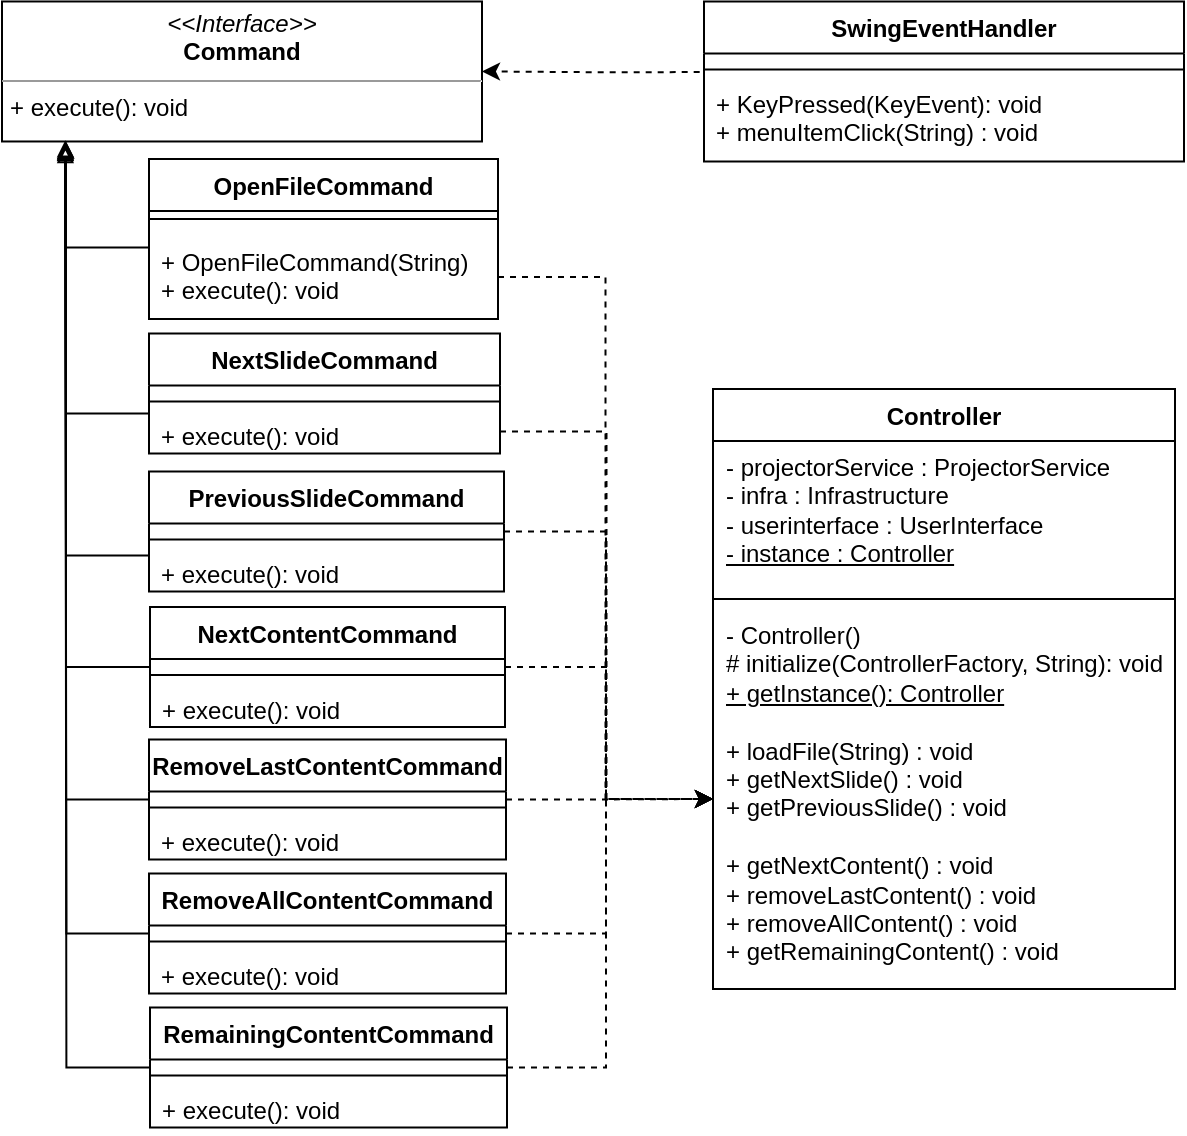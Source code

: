 <mxfile version="20.5.1" type="device"><diagram id="dnxl1oyYzVYt-cyiNQga" name="Page-1"><mxGraphModel dx="1490" dy="734" grid="1" gridSize="10" guides="1" tooltips="1" connect="1" arrows="1" fold="1" page="1" pageScale="1" pageWidth="1654" pageHeight="2336" math="0" shadow="0"><root><mxCell id="0"/><mxCell id="1" parent="0"/><mxCell id="s8z_so3IFyMiZvn9ozol-1" value="Controller" style="swimlane;fontStyle=1;align=center;verticalAlign=top;childLayout=stackLayout;horizontal=1;startSize=26;horizontalStack=0;resizeParent=1;resizeParentMax=0;resizeLast=0;collapsible=1;marginBottom=0;" vertex="1" parent="1"><mxGeometry x="1085.5" y="243.49" width="231" height="300" as="geometry"/></mxCell><mxCell id="s8z_so3IFyMiZvn9ozol-2" value="- projectorService : ProjectorService&lt;br&gt;- infra : Infrastructure&lt;br&gt;- userinterface : UserInterface&lt;br&gt;&lt;u&gt;- instance : Controller&lt;/u&gt;" style="text;strokeColor=none;fillColor=none;align=left;verticalAlign=top;spacingLeft=4;spacingRight=4;overflow=hidden;rotatable=0;points=[[0,0.5],[1,0.5]];portConstraint=eastwest;fontStyle=0;html=1;" vertex="1" parent="s8z_so3IFyMiZvn9ozol-1"><mxGeometry y="26" width="231" height="74" as="geometry"/></mxCell><mxCell id="s8z_so3IFyMiZvn9ozol-3" value="" style="line;strokeWidth=1;fillColor=none;align=left;verticalAlign=middle;spacingTop=-1;spacingLeft=3;spacingRight=3;rotatable=0;labelPosition=right;points=[];portConstraint=eastwest;strokeColor=inherit;" vertex="1" parent="s8z_so3IFyMiZvn9ozol-1"><mxGeometry y="100" width="231" height="10" as="geometry"/></mxCell><mxCell id="s8z_so3IFyMiZvn9ozol-4" value="- Controller()&lt;br&gt;# initialize(ControllerFactory, String): void&lt;br&gt;&lt;u&gt;+ getInstance(): Controller&lt;/u&gt;&lt;br&gt;&lt;br&gt;+ loadFile(String) : void&lt;br&gt;+ getNextSlide() : void&lt;br&gt;+ getPreviousSlide() : void&lt;br&gt;&lt;br&gt;+ getNextContent() : void&lt;br&gt;+ removeLastContent() : void&lt;br&gt;+ removeAllContent() : void&lt;br&gt;+ getRemainingContent() : void" style="text;strokeColor=none;fillColor=none;align=left;verticalAlign=top;spacingLeft=4;spacingRight=4;overflow=hidden;rotatable=0;points=[[0,0.5],[1,0.5]];portConstraint=eastwest;html=1;" vertex="1" parent="s8z_so3IFyMiZvn9ozol-1"><mxGeometry y="110" width="231" height="190" as="geometry"/></mxCell><mxCell id="s8z_so3IFyMiZvn9ozol-5" style="edgeStyle=orthogonalEdgeStyle;rounded=0;orthogonalLoop=1;jettySize=auto;html=1;endArrow=classic;endFill=1;exitX=-0.009;exitY=-0.064;exitDx=0;exitDy=0;dashed=1;exitPerimeter=0;" edge="1" parent="1" source="s8z_so3IFyMiZvn9ozol-55" target="s8z_so3IFyMiZvn9ozol-6"><mxGeometry relative="1" as="geometry"><mxPoint x="901" y="415" as="sourcePoint"/></mxGeometry></mxCell><mxCell id="s8z_so3IFyMiZvn9ozol-6" value="&lt;p style=&quot;margin:0px;margin-top:4px;text-align:center;&quot;&gt;&lt;i&gt;&amp;lt;&amp;lt;Interface&amp;gt;&amp;gt;&lt;/i&gt;&lt;br&gt;&lt;b&gt;Command&lt;/b&gt;&lt;/p&gt;&lt;hr size=&quot;1&quot;&gt;&lt;p style=&quot;margin:0px;margin-left:4px;&quot;&gt;&lt;/p&gt;&lt;p style=&quot;margin:0px;margin-left:4px;&quot;&gt;+ execute(): void&lt;/p&gt;" style="verticalAlign=top;align=left;overflow=fill;fontSize=12;fontFamily=Helvetica;html=1;" vertex="1" parent="1"><mxGeometry x="730" y="49.74" width="240" height="70" as="geometry"/></mxCell><mxCell id="s8z_so3IFyMiZvn9ozol-7" style="edgeStyle=orthogonalEdgeStyle;rounded=0;jumpStyle=arc;jumpSize=12;orthogonalLoop=1;jettySize=auto;html=1;startArrow=none;startFill=0;endArrow=block;endFill=0;entryX=0.132;entryY=1.014;entryDx=0;entryDy=0;entryPerimeter=0;" edge="1" parent="1" source="s8z_so3IFyMiZvn9ozol-8" target="s8z_so3IFyMiZvn9ozol-6"><mxGeometry relative="1" as="geometry"><Array as="points"><mxPoint x="762" y="255.74"/><mxPoint x="762" y="172.74"/><mxPoint x="762" y="172.74"/></Array></mxGeometry></mxCell><mxCell id="s8z_so3IFyMiZvn9ozol-8" value="NextSlideCommand" style="swimlane;fontStyle=1;align=center;verticalAlign=top;childLayout=stackLayout;horizontal=1;startSize=26;horizontalStack=0;resizeParent=1;resizeParentMax=0;resizeLast=0;collapsible=1;marginBottom=0;" vertex="1" parent="1"><mxGeometry x="803.5" y="215.74" width="175.5" height="60" as="geometry"/></mxCell><mxCell id="s8z_so3IFyMiZvn9ozol-9" value=" " style="text;strokeColor=none;fillColor=none;align=left;verticalAlign=top;spacingLeft=4;spacingRight=4;overflow=hidden;rotatable=0;points=[[0,0.5],[1,0.5]];portConstraint=eastwest;" vertex="1" parent="s8z_so3IFyMiZvn9ozol-8"><mxGeometry y="26" width="175.5" height="4" as="geometry"/></mxCell><mxCell id="s8z_so3IFyMiZvn9ozol-10" value="" style="line;strokeWidth=1;fillColor=none;align=left;verticalAlign=middle;spacingTop=-1;spacingLeft=3;spacingRight=3;rotatable=0;labelPosition=right;points=[];portConstraint=eastwest;strokeColor=inherit;" vertex="1" parent="s8z_so3IFyMiZvn9ozol-8"><mxGeometry y="30" width="175.5" height="8" as="geometry"/></mxCell><mxCell id="s8z_so3IFyMiZvn9ozol-11" value="+ execute(): void" style="text;strokeColor=none;fillColor=none;align=left;verticalAlign=top;spacingLeft=4;spacingRight=4;overflow=hidden;rotatable=0;points=[[0,0.5],[1,0.5]];portConstraint=eastwest;" vertex="1" parent="s8z_so3IFyMiZvn9ozol-8"><mxGeometry y="38" width="175.5" height="22" as="geometry"/></mxCell><mxCell id="s8z_so3IFyMiZvn9ozol-12" style="edgeStyle=orthogonalEdgeStyle;rounded=0;jumpStyle=arc;jumpSize=12;orthogonalLoop=1;jettySize=auto;html=1;startArrow=none;startFill=0;endArrow=block;endFill=0;entryX=0.132;entryY=1.033;entryDx=0;entryDy=0;entryPerimeter=0;" edge="1" parent="1" source="s8z_so3IFyMiZvn9ozol-13" target="s8z_so3IFyMiZvn9ozol-6"><mxGeometry relative="1" as="geometry"><Array as="points"><mxPoint x="762" y="326.74"/><mxPoint x="762" y="207.74"/><mxPoint x="762" y="207.74"/></Array></mxGeometry></mxCell><mxCell id="s8z_so3IFyMiZvn9ozol-58" style="edgeStyle=orthogonalEdgeStyle;rounded=0;orthogonalLoop=1;jettySize=auto;html=1;entryX=0;entryY=0.5;entryDx=0;entryDy=0;dashed=1;" edge="1" parent="1" source="s8z_so3IFyMiZvn9ozol-13" target="s8z_so3IFyMiZvn9ozol-4"><mxGeometry relative="1" as="geometry"><Array as="points"><mxPoint x="1032" y="315"/><mxPoint x="1032" y="448"/></Array></mxGeometry></mxCell><mxCell id="s8z_so3IFyMiZvn9ozol-13" value="PreviousSlideCommand" style="swimlane;fontStyle=1;align=center;verticalAlign=top;childLayout=stackLayout;horizontal=1;startSize=26;horizontalStack=0;resizeParent=1;resizeParentMax=0;resizeLast=0;collapsible=1;marginBottom=0;" vertex="1" parent="1"><mxGeometry x="803.5" y="284.74" width="177.5" height="60" as="geometry"/></mxCell><mxCell id="s8z_so3IFyMiZvn9ozol-14" value=" " style="text;strokeColor=none;fillColor=none;align=left;verticalAlign=top;spacingLeft=4;spacingRight=4;overflow=hidden;rotatable=0;points=[[0,0.5],[1,0.5]];portConstraint=eastwest;" vertex="1" parent="s8z_so3IFyMiZvn9ozol-13"><mxGeometry y="26" width="177.5" height="4" as="geometry"/></mxCell><mxCell id="s8z_so3IFyMiZvn9ozol-15" value="" style="line;strokeWidth=1;fillColor=none;align=left;verticalAlign=middle;spacingTop=-1;spacingLeft=3;spacingRight=3;rotatable=0;labelPosition=right;points=[];portConstraint=eastwest;strokeColor=inherit;" vertex="1" parent="s8z_so3IFyMiZvn9ozol-13"><mxGeometry y="30" width="177.5" height="8" as="geometry"/></mxCell><mxCell id="s8z_so3IFyMiZvn9ozol-16" value="+ execute(): void" style="text;strokeColor=none;fillColor=none;align=left;verticalAlign=top;spacingLeft=4;spacingRight=4;overflow=hidden;rotatable=0;points=[[0,0.5],[1,0.5]];portConstraint=eastwest;" vertex="1" parent="s8z_so3IFyMiZvn9ozol-13"><mxGeometry y="38" width="177.5" height="22" as="geometry"/></mxCell><mxCell id="s8z_so3IFyMiZvn9ozol-21" value="OpenFileCommand" style="swimlane;fontStyle=1;align=center;verticalAlign=top;childLayout=stackLayout;horizontal=1;startSize=26;horizontalStack=0;resizeParent=1;resizeParentMax=0;resizeLast=0;collapsible=1;marginBottom=0;" vertex="1" parent="1"><mxGeometry x="803.5" y="128.49" width="174.5" height="80" as="geometry"/></mxCell><mxCell id="s8z_so3IFyMiZvn9ozol-22" value="" style="line;strokeWidth=1;fillColor=none;align=left;verticalAlign=middle;spacingTop=-1;spacingLeft=3;spacingRight=3;rotatable=0;labelPosition=right;points=[];portConstraint=eastwest;strokeColor=inherit;" vertex="1" parent="s8z_so3IFyMiZvn9ozol-21"><mxGeometry y="26" width="174.5" height="8" as="geometry"/></mxCell><mxCell id="s8z_so3IFyMiZvn9ozol-23" value=" " style="text;strokeColor=none;fillColor=none;align=left;verticalAlign=top;spacingLeft=4;spacingRight=4;overflow=hidden;rotatable=0;points=[[0,0.5],[1,0.5]];portConstraint=eastwest;" vertex="1" parent="s8z_so3IFyMiZvn9ozol-21"><mxGeometry y="34" width="174.5" height="4" as="geometry"/></mxCell><mxCell id="s8z_so3IFyMiZvn9ozol-24" value="+ OpenFileCommand(String)&#10;+ execute(): void" style="text;strokeColor=none;fillColor=none;align=left;verticalAlign=top;spacingLeft=4;spacingRight=4;overflow=hidden;rotatable=0;points=[[0,0.5],[1,0.5]];portConstraint=eastwest;" vertex="1" parent="s8z_so3IFyMiZvn9ozol-21"><mxGeometry y="38" width="174.5" height="42" as="geometry"/></mxCell><mxCell id="s8z_so3IFyMiZvn9ozol-27" style="edgeStyle=orthogonalEdgeStyle;rounded=0;orthogonalLoop=1;jettySize=auto;html=1;endArrow=block;endFill=0;entryX=0.132;entryY=1.014;entryDx=0;entryDy=0;entryPerimeter=0;" edge="1" parent="1" source="s8z_so3IFyMiZvn9ozol-28" target="s8z_so3IFyMiZvn9ozol-6"><mxGeometry relative="1" as="geometry"><mxPoint x="764" y="119.74" as="targetPoint"/><Array as="points"><mxPoint x="762" y="382.74"/><mxPoint x="762" y="235.74"/></Array></mxGeometry></mxCell><mxCell id="s8z_so3IFyMiZvn9ozol-59" style="edgeStyle=orthogonalEdgeStyle;rounded=0;orthogonalLoop=1;jettySize=auto;html=1;entryX=0;entryY=0.5;entryDx=0;entryDy=0;dashed=1;" edge="1" parent="1" source="s8z_so3IFyMiZvn9ozol-28" target="s8z_so3IFyMiZvn9ozol-4"><mxGeometry relative="1" as="geometry"><Array as="points"><mxPoint x="1032" y="383"/><mxPoint x="1032" y="448"/></Array></mxGeometry></mxCell><mxCell id="s8z_so3IFyMiZvn9ozol-28" value="NextContentCommand" style="swimlane;fontStyle=1;align=center;verticalAlign=top;childLayout=stackLayout;horizontal=1;startSize=26;horizontalStack=0;resizeParent=1;resizeParentMax=0;resizeLast=0;collapsible=1;marginBottom=0;" vertex="1" parent="1"><mxGeometry x="804" y="352.49" width="177.5" height="60" as="geometry"/></mxCell><mxCell id="s8z_so3IFyMiZvn9ozol-29" value=" " style="text;strokeColor=none;fillColor=none;align=left;verticalAlign=top;spacingLeft=4;spacingRight=4;overflow=hidden;rotatable=0;points=[[0,0.5],[1,0.5]];portConstraint=eastwest;" vertex="1" parent="s8z_so3IFyMiZvn9ozol-28"><mxGeometry y="26" width="177.5" height="4" as="geometry"/></mxCell><mxCell id="s8z_so3IFyMiZvn9ozol-30" value="" style="line;strokeWidth=1;fillColor=none;align=left;verticalAlign=middle;spacingTop=-1;spacingLeft=3;spacingRight=3;rotatable=0;labelPosition=right;points=[];portConstraint=eastwest;strokeColor=inherit;" vertex="1" parent="s8z_so3IFyMiZvn9ozol-28"><mxGeometry y="30" width="177.5" height="8" as="geometry"/></mxCell><mxCell id="s8z_so3IFyMiZvn9ozol-31" value="+ execute(): void" style="text;strokeColor=none;fillColor=none;align=left;verticalAlign=top;spacingLeft=4;spacingRight=4;overflow=hidden;rotatable=0;points=[[0,0.5],[1,0.5]];portConstraint=eastwest;" vertex="1" parent="s8z_so3IFyMiZvn9ozol-28"><mxGeometry y="38" width="177.5" height="22" as="geometry"/></mxCell><mxCell id="s8z_so3IFyMiZvn9ozol-32" style="edgeStyle=orthogonalEdgeStyle;rounded=0;orthogonalLoop=1;jettySize=auto;html=1;entryX=0.132;entryY=1.018;entryDx=0;entryDy=0;entryPerimeter=0;endArrow=block;endFill=0;" edge="1" parent="1" source="s8z_so3IFyMiZvn9ozol-33" target="s8z_so3IFyMiZvn9ozol-6"><mxGeometry relative="1" as="geometry"><Array as="points"><mxPoint x="762" y="448.74"/><mxPoint x="762" y="269.74"/></Array></mxGeometry></mxCell><mxCell id="s8z_so3IFyMiZvn9ozol-60" style="edgeStyle=orthogonalEdgeStyle;rounded=0;orthogonalLoop=1;jettySize=auto;html=1;entryX=0;entryY=0.5;entryDx=0;entryDy=0;dashed=1;" edge="1" parent="1" source="s8z_so3IFyMiZvn9ozol-33" target="s8z_so3IFyMiZvn9ozol-4"><mxGeometry relative="1" as="geometry"/></mxCell><mxCell id="s8z_so3IFyMiZvn9ozol-33" value="RemoveLastContentCommand" style="swimlane;fontStyle=1;align=center;verticalAlign=top;childLayout=stackLayout;horizontal=1;startSize=26;horizontalStack=0;resizeParent=1;resizeParentMax=0;resizeLast=0;collapsible=1;marginBottom=0;" vertex="1" parent="1"><mxGeometry x="803.5" y="418.74" width="178.5" height="60" as="geometry"/></mxCell><mxCell id="s8z_so3IFyMiZvn9ozol-34" value=" " style="text;strokeColor=none;fillColor=none;align=left;verticalAlign=top;spacingLeft=4;spacingRight=4;overflow=hidden;rotatable=0;points=[[0,0.5],[1,0.5]];portConstraint=eastwest;" vertex="1" parent="s8z_so3IFyMiZvn9ozol-33"><mxGeometry y="26" width="178.5" height="4" as="geometry"/></mxCell><mxCell id="s8z_so3IFyMiZvn9ozol-35" value="" style="line;strokeWidth=1;fillColor=none;align=left;verticalAlign=middle;spacingTop=-1;spacingLeft=3;spacingRight=3;rotatable=0;labelPosition=right;points=[];portConstraint=eastwest;strokeColor=inherit;" vertex="1" parent="s8z_so3IFyMiZvn9ozol-33"><mxGeometry y="30" width="178.5" height="8" as="geometry"/></mxCell><mxCell id="s8z_so3IFyMiZvn9ozol-36" value="+ execute(): void" style="text;strokeColor=none;fillColor=none;align=left;verticalAlign=top;spacingLeft=4;spacingRight=4;overflow=hidden;rotatable=0;points=[[0,0.5],[1,0.5]];portConstraint=eastwest;" vertex="1" parent="s8z_so3IFyMiZvn9ozol-33"><mxGeometry y="38" width="178.5" height="22" as="geometry"/></mxCell><mxCell id="s8z_so3IFyMiZvn9ozol-37" style="edgeStyle=orthogonalEdgeStyle;rounded=0;orthogonalLoop=1;jettySize=auto;html=1;endArrow=block;endFill=0;" edge="1" parent="1" source="s8z_so3IFyMiZvn9ozol-38"><mxGeometry relative="1" as="geometry"><mxPoint x="761.667" y="119.073" as="targetPoint"/></mxGeometry></mxCell><mxCell id="s8z_so3IFyMiZvn9ozol-61" style="edgeStyle=orthogonalEdgeStyle;rounded=0;orthogonalLoop=1;jettySize=auto;html=1;entryX=0;entryY=0.5;entryDx=0;entryDy=0;dashed=1;" edge="1" parent="1" source="s8z_so3IFyMiZvn9ozol-38" target="s8z_so3IFyMiZvn9ozol-4"><mxGeometry relative="1" as="geometry"><Array as="points"><mxPoint x="1032" y="516"/><mxPoint x="1032" y="448"/></Array></mxGeometry></mxCell><mxCell id="s8z_so3IFyMiZvn9ozol-38" value="RemoveAllContentCommand" style="swimlane;fontStyle=1;align=center;verticalAlign=top;childLayout=stackLayout;horizontal=1;startSize=26;horizontalStack=0;resizeParent=1;resizeParentMax=0;resizeLast=0;collapsible=1;marginBottom=0;" vertex="1" parent="1"><mxGeometry x="803.5" y="485.74" width="178.5" height="60" as="geometry"/></mxCell><mxCell id="s8z_so3IFyMiZvn9ozol-39" value=" " style="text;strokeColor=none;fillColor=none;align=left;verticalAlign=top;spacingLeft=4;spacingRight=4;overflow=hidden;rotatable=0;points=[[0,0.5],[1,0.5]];portConstraint=eastwest;" vertex="1" parent="s8z_so3IFyMiZvn9ozol-38"><mxGeometry y="26" width="178.5" height="4" as="geometry"/></mxCell><mxCell id="s8z_so3IFyMiZvn9ozol-40" value="" style="line;strokeWidth=1;fillColor=none;align=left;verticalAlign=middle;spacingTop=-1;spacingLeft=3;spacingRight=3;rotatable=0;labelPosition=right;points=[];portConstraint=eastwest;strokeColor=inherit;" vertex="1" parent="s8z_so3IFyMiZvn9ozol-38"><mxGeometry y="30" width="178.5" height="8" as="geometry"/></mxCell><mxCell id="s8z_so3IFyMiZvn9ozol-41" value="+ execute(): void" style="text;strokeColor=none;fillColor=none;align=left;verticalAlign=top;spacingLeft=4;spacingRight=4;overflow=hidden;rotatable=0;points=[[0,0.5],[1,0.5]];portConstraint=eastwest;" vertex="1" parent="s8z_so3IFyMiZvn9ozol-38"><mxGeometry y="38" width="178.5" height="22" as="geometry"/></mxCell><mxCell id="s8z_so3IFyMiZvn9ozol-42" style="edgeStyle=orthogonalEdgeStyle;rounded=0;orthogonalLoop=1;jettySize=auto;html=1;endArrow=block;endFill=0;" edge="1" parent="1" source="s8z_so3IFyMiZvn9ozol-43"><mxGeometry relative="1" as="geometry"><mxPoint x="761.667" y="120.026" as="targetPoint"/></mxGeometry></mxCell><mxCell id="s8z_so3IFyMiZvn9ozol-62" style="edgeStyle=orthogonalEdgeStyle;rounded=0;orthogonalLoop=1;jettySize=auto;html=1;entryX=0;entryY=0.5;entryDx=0;entryDy=0;dashed=1;" edge="1" parent="1" source="s8z_so3IFyMiZvn9ozol-43" target="s8z_so3IFyMiZvn9ozol-4"><mxGeometry relative="1" as="geometry"><Array as="points"><mxPoint x="1032" y="583"/><mxPoint x="1032" y="448"/></Array></mxGeometry></mxCell><mxCell id="s8z_so3IFyMiZvn9ozol-43" value="RemainingContentCommand" style="swimlane;fontStyle=1;align=center;verticalAlign=top;childLayout=stackLayout;horizontal=1;startSize=26;horizontalStack=0;resizeParent=1;resizeParentMax=0;resizeLast=0;collapsible=1;marginBottom=0;" vertex="1" parent="1"><mxGeometry x="804" y="552.74" width="178.5" height="60" as="geometry"/></mxCell><mxCell id="s8z_so3IFyMiZvn9ozol-44" value=" " style="text;strokeColor=none;fillColor=none;align=left;verticalAlign=top;spacingLeft=4;spacingRight=4;overflow=hidden;rotatable=0;points=[[0,0.5],[1,0.5]];portConstraint=eastwest;" vertex="1" parent="s8z_so3IFyMiZvn9ozol-43"><mxGeometry y="26" width="178.5" height="4" as="geometry"/></mxCell><mxCell id="s8z_so3IFyMiZvn9ozol-45" value="" style="line;strokeWidth=1;fillColor=none;align=left;verticalAlign=middle;spacingTop=-1;spacingLeft=3;spacingRight=3;rotatable=0;labelPosition=right;points=[];portConstraint=eastwest;strokeColor=inherit;" vertex="1" parent="s8z_so3IFyMiZvn9ozol-43"><mxGeometry y="30" width="178.5" height="8" as="geometry"/></mxCell><mxCell id="s8z_so3IFyMiZvn9ozol-46" value="+ execute(): void" style="text;strokeColor=none;fillColor=none;align=left;verticalAlign=top;spacingLeft=4;spacingRight=4;overflow=hidden;rotatable=0;points=[[0,0.5],[1,0.5]];portConstraint=eastwest;" vertex="1" parent="s8z_so3IFyMiZvn9ozol-43"><mxGeometry y="38" width="178.5" height="22" as="geometry"/></mxCell><mxCell id="s8z_so3IFyMiZvn9ozol-47" style="edgeStyle=orthogonalEdgeStyle;rounded=0;jumpStyle=arc;jumpSize=12;orthogonalLoop=1;jettySize=auto;html=1;startArrow=none;startFill=0;endArrow=block;endFill=0;exitX=0;exitY=0.149;exitDx=0;exitDy=0;exitPerimeter=0;shadow=0;sketch=0;" edge="1" parent="1" source="s8z_so3IFyMiZvn9ozol-24"><mxGeometry relative="1" as="geometry"><Array as="points"><mxPoint x="762" y="172.74"/></Array><mxPoint x="762.0" y="119.74" as="targetPoint"/></mxGeometry></mxCell><mxCell id="s8z_so3IFyMiZvn9ozol-52" value="SwingEventHandler" style="swimlane;fontStyle=1;align=center;verticalAlign=top;childLayout=stackLayout;horizontal=1;startSize=26;horizontalStack=0;resizeParent=1;resizeParentMax=0;resizeLast=0;collapsible=1;marginBottom=0;" vertex="1" parent="1"><mxGeometry x="1081" y="49.74" width="240" height="80" as="geometry"/></mxCell><mxCell id="s8z_so3IFyMiZvn9ozol-53" value=" " style="text;strokeColor=none;fillColor=none;align=left;verticalAlign=top;spacingLeft=4;spacingRight=4;overflow=hidden;rotatable=0;points=[[0,0.5],[1,0.5]];portConstraint=eastwest;" vertex="1" parent="s8z_so3IFyMiZvn9ozol-52"><mxGeometry y="26" width="240" height="4" as="geometry"/></mxCell><mxCell id="s8z_so3IFyMiZvn9ozol-54" value="" style="line;strokeWidth=1;fillColor=none;align=left;verticalAlign=middle;spacingTop=-1;spacingLeft=3;spacingRight=3;rotatable=0;labelPosition=right;points=[];portConstraint=eastwest;strokeColor=inherit;" vertex="1" parent="s8z_so3IFyMiZvn9ozol-52"><mxGeometry y="30" width="240" height="8" as="geometry"/></mxCell><mxCell id="s8z_so3IFyMiZvn9ozol-55" value="+ KeyPressed(KeyEvent): void&#10;+ menuItemClick(String) : void" style="text;strokeColor=none;fillColor=none;align=left;verticalAlign=top;spacingLeft=4;spacingRight=4;overflow=hidden;rotatable=0;points=[[0,0.5],[1,0.5]];portConstraint=eastwest;" vertex="1" parent="s8z_so3IFyMiZvn9ozol-52"><mxGeometry y="38" width="240" height="42" as="geometry"/></mxCell><mxCell id="s8z_so3IFyMiZvn9ozol-56" style="edgeStyle=orthogonalEdgeStyle;rounded=0;orthogonalLoop=1;jettySize=auto;html=1;entryX=0;entryY=0.5;entryDx=0;entryDy=0;dashed=1;" edge="1" parent="1" source="s8z_so3IFyMiZvn9ozol-24" target="s8z_so3IFyMiZvn9ozol-4"><mxGeometry relative="1" as="geometry"/></mxCell><mxCell id="s8z_so3IFyMiZvn9ozol-57" style="edgeStyle=orthogonalEdgeStyle;rounded=0;orthogonalLoop=1;jettySize=auto;html=1;entryX=0;entryY=0.5;entryDx=0;entryDy=0;dashed=1;" edge="1" parent="1" source="s8z_so3IFyMiZvn9ozol-11" target="s8z_so3IFyMiZvn9ozol-4"><mxGeometry relative="1" as="geometry"/></mxCell></root></mxGraphModel></diagram></mxfile>